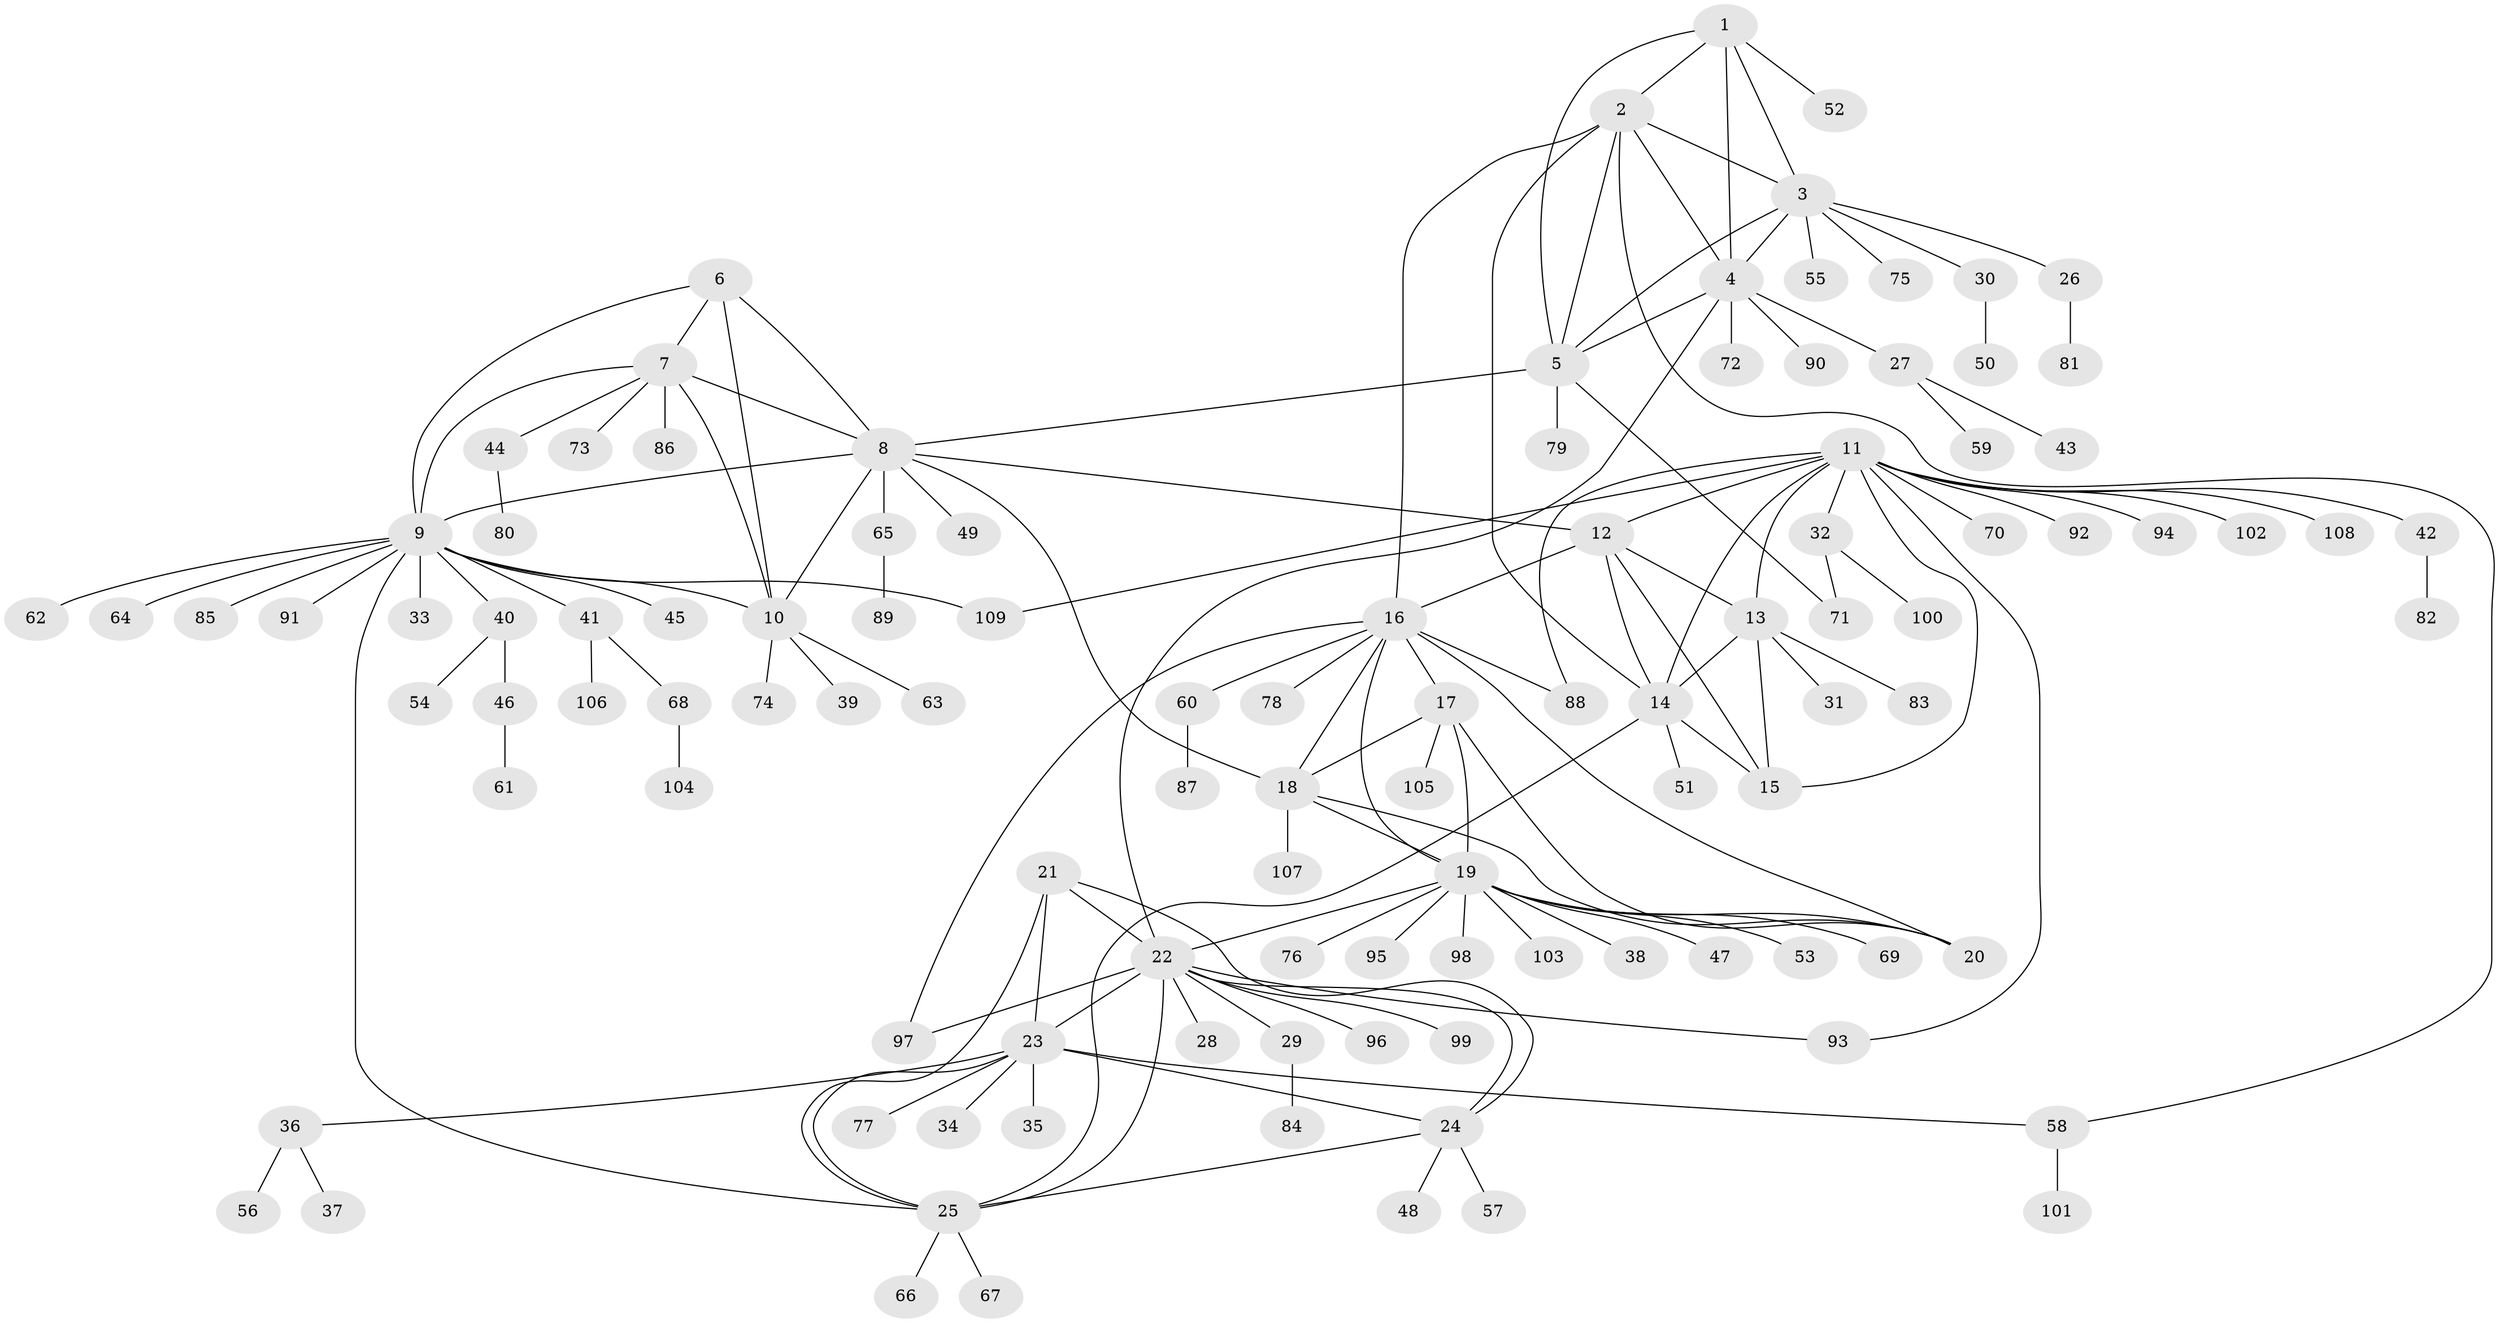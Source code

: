 // Generated by graph-tools (version 1.1) at 2025/11/02/27/25 16:11:37]
// undirected, 109 vertices, 150 edges
graph export_dot {
graph [start="1"]
  node [color=gray90,style=filled];
  1;
  2;
  3;
  4;
  5;
  6;
  7;
  8;
  9;
  10;
  11;
  12;
  13;
  14;
  15;
  16;
  17;
  18;
  19;
  20;
  21;
  22;
  23;
  24;
  25;
  26;
  27;
  28;
  29;
  30;
  31;
  32;
  33;
  34;
  35;
  36;
  37;
  38;
  39;
  40;
  41;
  42;
  43;
  44;
  45;
  46;
  47;
  48;
  49;
  50;
  51;
  52;
  53;
  54;
  55;
  56;
  57;
  58;
  59;
  60;
  61;
  62;
  63;
  64;
  65;
  66;
  67;
  68;
  69;
  70;
  71;
  72;
  73;
  74;
  75;
  76;
  77;
  78;
  79;
  80;
  81;
  82;
  83;
  84;
  85;
  86;
  87;
  88;
  89;
  90;
  91;
  92;
  93;
  94;
  95;
  96;
  97;
  98;
  99;
  100;
  101;
  102;
  103;
  104;
  105;
  106;
  107;
  108;
  109;
  1 -- 2;
  1 -- 3;
  1 -- 4;
  1 -- 5;
  1 -- 52;
  2 -- 3;
  2 -- 4;
  2 -- 5;
  2 -- 14;
  2 -- 16;
  2 -- 58;
  3 -- 4;
  3 -- 5;
  3 -- 26;
  3 -- 30;
  3 -- 55;
  3 -- 75;
  4 -- 5;
  4 -- 22;
  4 -- 27;
  4 -- 72;
  4 -- 90;
  5 -- 8;
  5 -- 71;
  5 -- 79;
  6 -- 7;
  6 -- 8;
  6 -- 9;
  6 -- 10;
  7 -- 8;
  7 -- 9;
  7 -- 10;
  7 -- 44;
  7 -- 73;
  7 -- 86;
  8 -- 9;
  8 -- 10;
  8 -- 12;
  8 -- 18;
  8 -- 49;
  8 -- 65;
  9 -- 10;
  9 -- 25;
  9 -- 33;
  9 -- 40;
  9 -- 41;
  9 -- 45;
  9 -- 62;
  9 -- 64;
  9 -- 85;
  9 -- 91;
  9 -- 109;
  10 -- 39;
  10 -- 63;
  10 -- 74;
  11 -- 12;
  11 -- 13;
  11 -- 14;
  11 -- 15;
  11 -- 32;
  11 -- 42;
  11 -- 70;
  11 -- 88;
  11 -- 92;
  11 -- 93;
  11 -- 94;
  11 -- 102;
  11 -- 108;
  11 -- 109;
  12 -- 13;
  12 -- 14;
  12 -- 15;
  12 -- 16;
  13 -- 14;
  13 -- 15;
  13 -- 31;
  13 -- 83;
  14 -- 15;
  14 -- 25;
  14 -- 51;
  16 -- 17;
  16 -- 18;
  16 -- 19;
  16 -- 20;
  16 -- 60;
  16 -- 78;
  16 -- 88;
  16 -- 97;
  17 -- 18;
  17 -- 19;
  17 -- 20;
  17 -- 105;
  18 -- 19;
  18 -- 20;
  18 -- 107;
  19 -- 20;
  19 -- 22;
  19 -- 38;
  19 -- 47;
  19 -- 53;
  19 -- 69;
  19 -- 76;
  19 -- 95;
  19 -- 98;
  19 -- 103;
  21 -- 22;
  21 -- 23;
  21 -- 24;
  21 -- 25;
  22 -- 23;
  22 -- 24;
  22 -- 25;
  22 -- 28;
  22 -- 29;
  22 -- 93;
  22 -- 96;
  22 -- 97;
  22 -- 99;
  23 -- 24;
  23 -- 25;
  23 -- 34;
  23 -- 35;
  23 -- 36;
  23 -- 58;
  23 -- 77;
  24 -- 25;
  24 -- 48;
  24 -- 57;
  25 -- 66;
  25 -- 67;
  26 -- 81;
  27 -- 43;
  27 -- 59;
  29 -- 84;
  30 -- 50;
  32 -- 71;
  32 -- 100;
  36 -- 37;
  36 -- 56;
  40 -- 46;
  40 -- 54;
  41 -- 68;
  41 -- 106;
  42 -- 82;
  44 -- 80;
  46 -- 61;
  58 -- 101;
  60 -- 87;
  65 -- 89;
  68 -- 104;
}
